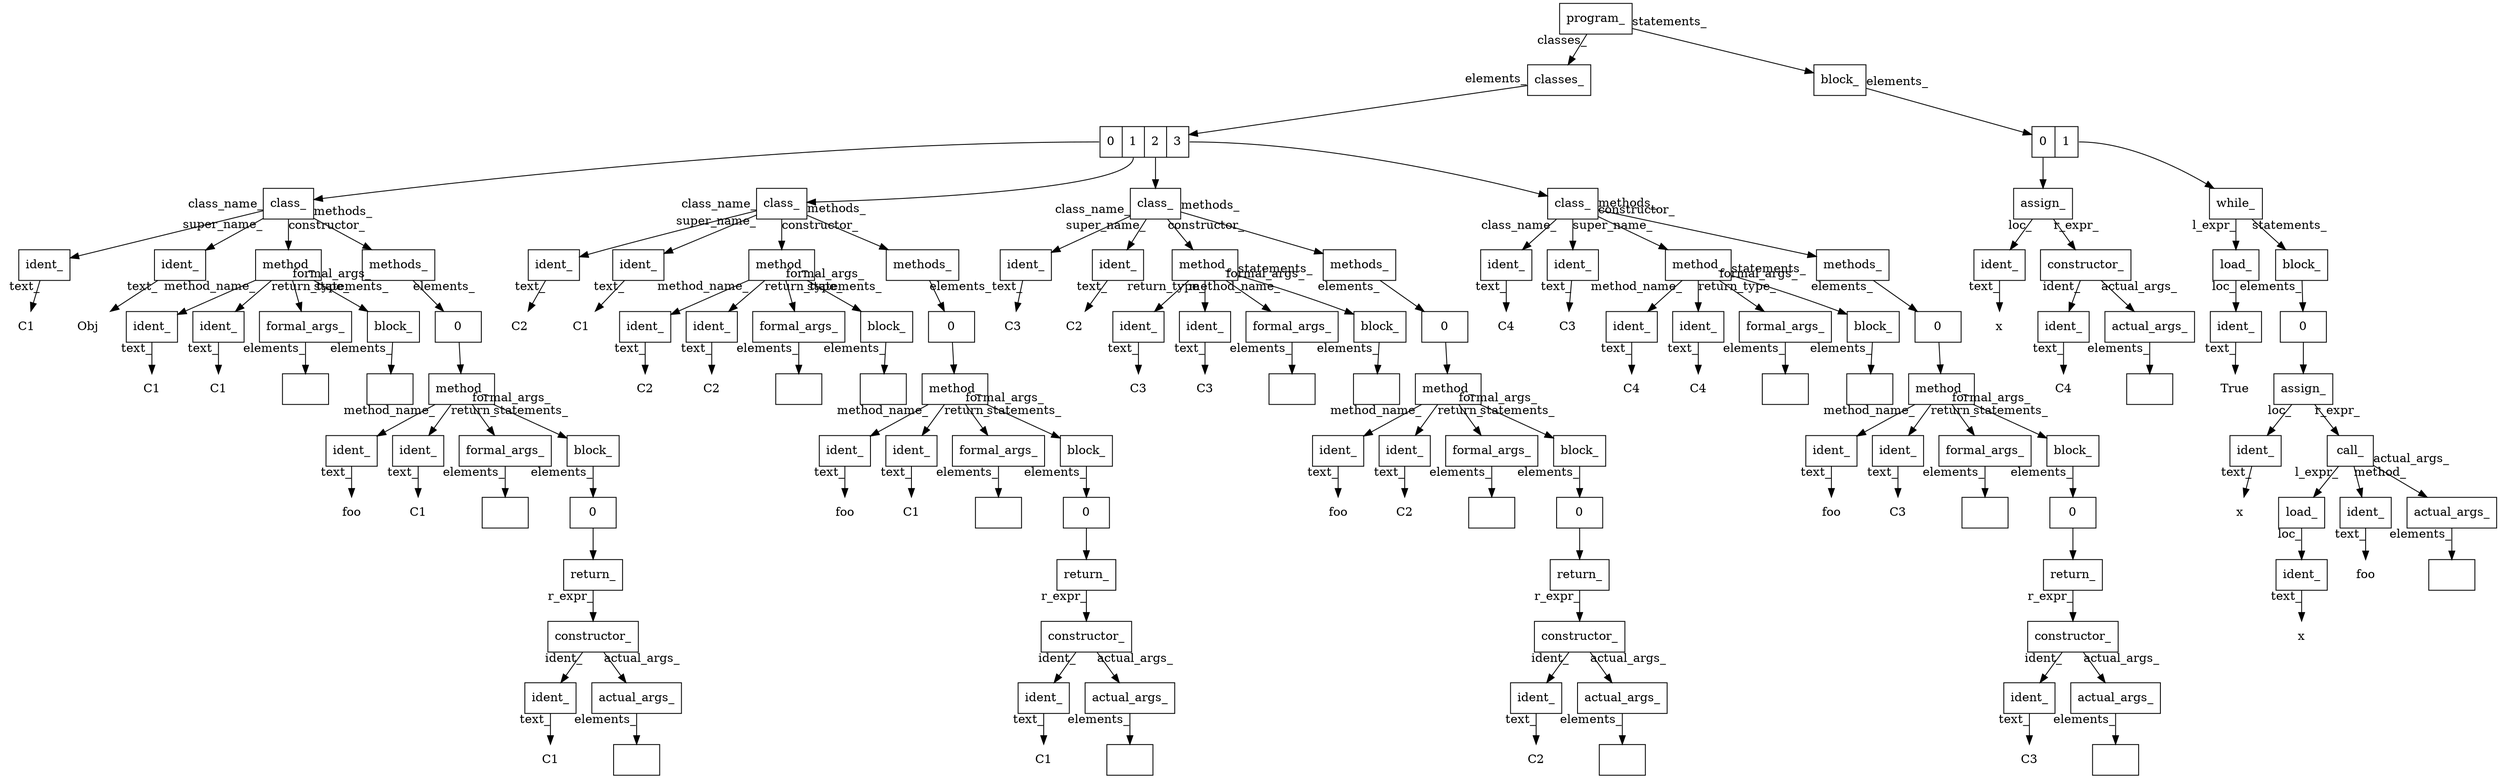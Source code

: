 digraph AST {
root[shape=box,label="program_"];
node_1[shape=box,label="classes_"];
node_2[shape=record,label="<e_0>0|<e_1>1|<e_2>2|<e_3>3"];
node_3[shape=box,label="class_"];
node_4[shape=box,label="ident_"];
node_5[shape=plaintext,label="C1"];
node_4 -> node_5 [taillabel="text_"];
node_3 -> node_4 [taillabel="class_name_"];
node_6[shape=box,label="ident_"];
node_7[shape=plaintext,label="Obj"];
node_6 -> node_7 [taillabel="text_"];
node_3 -> node_6 [taillabel="super_name_"];
node_8[shape=box,label="method_"];
node_9[shape=box,label="ident_"];
node_10[shape=plaintext,label="C1"];
node_9 -> node_10 [taillabel="text_"];
node_8 -> node_9 [taillabel="method_name_"];
node_11[shape=box,label="ident_"];
node_12[shape=plaintext,label="C1"];
node_11 -> node_12 [taillabel="text_"];
node_8 -> node_11 [taillabel="return_type_"];
node_13[shape=box,label="formal_args_"];
node_14[shape=record,label=""];
node_13 -> node_14 [taillabel="elements_"];
node_8 -> node_13 [taillabel="formal_args_"];
node_15[shape=box,label="block_"];
node_16[shape=record,label=""];
node_15 -> node_16 [taillabel="elements_"];
node_8 -> node_15 [taillabel="statements_"];
node_3 -> node_8 [taillabel="constructor_"];
node_17[shape=box,label="methods_"];
node_18[shape=record,label="<e_0>0"];
node_19[shape=box,label="method_"];
node_20[shape=box,label="ident_"];
node_21[shape=plaintext,label="foo"];
node_20 -> node_21 [taillabel="text_"];
node_19 -> node_20 [taillabel="method_name_"];
node_22[shape=box,label="ident_"];
node_23[shape=plaintext,label="C1"];
node_22 -> node_23 [taillabel="text_"];
node_19 -> node_22 [taillabel="return_"];
node_24[shape=box,label="formal_args_"];
node_25[shape=record,label=""];
node_24 -> node_25 [taillabel="elements_"];
node_19 -> node_24 [taillabel="formal_args_"];
node_26[shape=box,label="block_"];
node_27[shape=record,label="<e_0>0"];
node_28[shape=box,label="return_"];
node_29[shape=box,label="constructor_"];
node_30[shape=box,label="ident_"];
node_31[shape=plaintext,label="C1"];
node_30 -> node_31 [taillabel="text_"];
node_29 -> node_30 [taillabel="ident_"];
node_32[shape=box,label="actual_args_"];
node_33[shape=record,label=""];
node_32 -> node_33 [taillabel="elements_"];
node_29 -> node_32 [taillabel="actual_args_"];
node_28 -> node_29 [taillabel="r_expr_"];
node_27:e_0 -> node_28;
node_26 -> node_27 [taillabel="elements_"];
node_19 -> node_26 [taillabel="statements_"];
node_18:e_0 -> node_19;
node_17 -> node_18 [taillabel="elements_"];
node_3 -> node_17 [taillabel="methods_"];
node_2:e_0 -> node_3;
node_34[shape=box,label="class_"];
node_35[shape=box,label="ident_"];
node_36[shape=plaintext,label="C2"];
node_35 -> node_36 [taillabel="text_"];
node_34 -> node_35 [taillabel="class_name_"];
node_37[shape=box,label="ident_"];
node_38[shape=plaintext,label="C1"];
node_37 -> node_38 [taillabel="text_"];
node_34 -> node_37 [taillabel="super_name_"];
node_39[shape=box,label="method_"];
node_40[shape=box,label="ident_"];
node_41[shape=plaintext,label="C2"];
node_40 -> node_41 [taillabel="text_"];
node_39 -> node_40 [taillabel="method_name_"];
node_42[shape=box,label="ident_"];
node_43[shape=plaintext,label="C2"];
node_42 -> node_43 [taillabel="text_"];
node_39 -> node_42 [taillabel="return_type_"];
node_44[shape=box,label="formal_args_"];
node_45[shape=record,label=""];
node_44 -> node_45 [taillabel="elements_"];
node_39 -> node_44 [taillabel="formal_args_"];
node_46[shape=box,label="block_"];
node_47[shape=record,label=""];
node_46 -> node_47 [taillabel="elements_"];
node_39 -> node_46 [taillabel="statements_"];
node_34 -> node_39 [taillabel="constructor_"];
node_48[shape=box,label="methods_"];
node_49[shape=record,label="<e_0>0"];
node_50[shape=box,label="method_"];
node_51[shape=box,label="ident_"];
node_52[shape=plaintext,label="foo"];
node_51 -> node_52 [taillabel="text_"];
node_50 -> node_51 [taillabel="method_name_"];
node_53[shape=box,label="ident_"];
node_54[shape=plaintext,label="C1"];
node_53 -> node_54 [taillabel="text_"];
node_50 -> node_53 [taillabel="return_"];
node_55[shape=box,label="formal_args_"];
node_56[shape=record,label=""];
node_55 -> node_56 [taillabel="elements_"];
node_50 -> node_55 [taillabel="formal_args_"];
node_57[shape=box,label="block_"];
node_58[shape=record,label="<e_0>0"];
node_59[shape=box,label="return_"];
node_60[shape=box,label="constructor_"];
node_61[shape=box,label="ident_"];
node_62[shape=plaintext,label="C1"];
node_61 -> node_62 [taillabel="text_"];
node_60 -> node_61 [taillabel="ident_"];
node_63[shape=box,label="actual_args_"];
node_64[shape=record,label=""];
node_63 -> node_64 [taillabel="elements_"];
node_60 -> node_63 [taillabel="actual_args_"];
node_59 -> node_60 [taillabel="r_expr_"];
node_58:e_0 -> node_59;
node_57 -> node_58 [taillabel="elements_"];
node_50 -> node_57 [taillabel="statements_"];
node_49:e_0 -> node_50;
node_48 -> node_49 [taillabel="elements_"];
node_34 -> node_48 [taillabel="methods_"];
node_2:e_1 -> node_34;
node_65[shape=box,label="class_"];
node_66[shape=box,label="ident_"];
node_67[shape=plaintext,label="C3"];
node_66 -> node_67 [taillabel="text_"];
node_65 -> node_66 [taillabel="class_name_"];
node_68[shape=box,label="ident_"];
node_69[shape=plaintext,label="C2"];
node_68 -> node_69 [taillabel="text_"];
node_65 -> node_68 [taillabel="super_name_"];
node_70[shape=box,label="method_"];
node_71[shape=box,label="ident_"];
node_72[shape=plaintext,label="C3"];
node_71 -> node_72 [taillabel="text_"];
node_70 -> node_71 [taillabel="method_name_"];
node_73[shape=box,label="ident_"];
node_74[shape=plaintext,label="C3"];
node_73 -> node_74 [taillabel="text_"];
node_70 -> node_73 [taillabel="return_type_"];
node_75[shape=box,label="formal_args_"];
node_76[shape=record,label=""];
node_75 -> node_76 [taillabel="elements_"];
node_70 -> node_75 [taillabel="formal_args_"];
node_77[shape=box,label="block_"];
node_78[shape=record,label=""];
node_77 -> node_78 [taillabel="elements_"];
node_70 -> node_77 [taillabel="statements_"];
node_65 -> node_70 [taillabel="constructor_"];
node_79[shape=box,label="methods_"];
node_80[shape=record,label="<e_0>0"];
node_81[shape=box,label="method_"];
node_82[shape=box,label="ident_"];
node_83[shape=plaintext,label="foo"];
node_82 -> node_83 [taillabel="text_"];
node_81 -> node_82 [taillabel="method_name_"];
node_84[shape=box,label="ident_"];
node_85[shape=plaintext,label="C2"];
node_84 -> node_85 [taillabel="text_"];
node_81 -> node_84 [taillabel="return_"];
node_86[shape=box,label="formal_args_"];
node_87[shape=record,label=""];
node_86 -> node_87 [taillabel="elements_"];
node_81 -> node_86 [taillabel="formal_args_"];
node_88[shape=box,label="block_"];
node_89[shape=record,label="<e_0>0"];
node_90[shape=box,label="return_"];
node_91[shape=box,label="constructor_"];
node_92[shape=box,label="ident_"];
node_93[shape=plaintext,label="C2"];
node_92 -> node_93 [taillabel="text_"];
node_91 -> node_92 [taillabel="ident_"];
node_94[shape=box,label="actual_args_"];
node_95[shape=record,label=""];
node_94 -> node_95 [taillabel="elements_"];
node_91 -> node_94 [taillabel="actual_args_"];
node_90 -> node_91 [taillabel="r_expr_"];
node_89:e_0 -> node_90;
node_88 -> node_89 [taillabel="elements_"];
node_81 -> node_88 [taillabel="statements_"];
node_80:e_0 -> node_81;
node_79 -> node_80 [taillabel="elements_"];
node_65 -> node_79 [taillabel="methods_"];
node_2:e_2 -> node_65;
node_96[shape=box,label="class_"];
node_97[shape=box,label="ident_"];
node_98[shape=plaintext,label="C4"];
node_97 -> node_98 [taillabel="text_"];
node_96 -> node_97 [taillabel="class_name_"];
node_99[shape=box,label="ident_"];
node_100[shape=plaintext,label="C3"];
node_99 -> node_100 [taillabel="text_"];
node_96 -> node_99 [taillabel="super_name_"];
node_101[shape=box,label="method_"];
node_102[shape=box,label="ident_"];
node_103[shape=plaintext,label="C4"];
node_102 -> node_103 [taillabel="text_"];
node_101 -> node_102 [taillabel="method_name_"];
node_104[shape=box,label="ident_"];
node_105[shape=plaintext,label="C4"];
node_104 -> node_105 [taillabel="text_"];
node_101 -> node_104 [taillabel="return_type_"];
node_106[shape=box,label="formal_args_"];
node_107[shape=record,label=""];
node_106 -> node_107 [taillabel="elements_"];
node_101 -> node_106 [taillabel="formal_args_"];
node_108[shape=box,label="block_"];
node_109[shape=record,label=""];
node_108 -> node_109 [taillabel="elements_"];
node_101 -> node_108 [taillabel="statements_"];
node_96 -> node_101 [taillabel="constructor_"];
node_110[shape=box,label="methods_"];
node_111[shape=record,label="<e_0>0"];
node_112[shape=box,label="method_"];
node_113[shape=box,label="ident_"];
node_114[shape=plaintext,label="foo"];
node_113 -> node_114 [taillabel="text_"];
node_112 -> node_113 [taillabel="method_name_"];
node_115[shape=box,label="ident_"];
node_116[shape=plaintext,label="C3"];
node_115 -> node_116 [taillabel="text_"];
node_112 -> node_115 [taillabel="return_"];
node_117[shape=box,label="formal_args_"];
node_118[shape=record,label=""];
node_117 -> node_118 [taillabel="elements_"];
node_112 -> node_117 [taillabel="formal_args_"];
node_119[shape=box,label="block_"];
node_120[shape=record,label="<e_0>0"];
node_121[shape=box,label="return_"];
node_122[shape=box,label="constructor_"];
node_123[shape=box,label="ident_"];
node_124[shape=plaintext,label="C3"];
node_123 -> node_124 [taillabel="text_"];
node_122 -> node_123 [taillabel="ident_"];
node_125[shape=box,label="actual_args_"];
node_126[shape=record,label=""];
node_125 -> node_126 [taillabel="elements_"];
node_122 -> node_125 [taillabel="actual_args_"];
node_121 -> node_122 [taillabel="r_expr_"];
node_120:e_0 -> node_121;
node_119 -> node_120 [taillabel="elements_"];
node_112 -> node_119 [taillabel="statements_"];
node_111:e_0 -> node_112;
node_110 -> node_111 [taillabel="elements_"];
node_96 -> node_110 [taillabel="methods_"];
node_2:e_3 -> node_96;
node_1 -> node_2 [taillabel="elements_"];
root -> node_1 [taillabel="classes_"];
node_127[shape=box,label="block_"];
node_128[shape=record,label="<e_0>0|<e_1>1"];
node_129[shape=box,label="assign_"];
node_130[shape=box,label="ident_"];
node_131[shape=plaintext,label="x"];
node_130 -> node_131 [taillabel="text_"];
node_129 -> node_130 [taillabel="loc_"];
node_132[shape=box,label="constructor_"];
node_133[shape=box,label="ident_"];
node_134[shape=plaintext,label="C4"];
node_133 -> node_134 [taillabel="text_"];
node_132 -> node_133 [taillabel="ident_"];
node_135[shape=box,label="actual_args_"];
node_136[shape=record,label=""];
node_135 -> node_136 [taillabel="elements_"];
node_132 -> node_135 [taillabel="actual_args_"];
node_129 -> node_132 [taillabel="r_expr_"];
node_128:e_0 -> node_129;
node_137[shape=box,label="while_"];
node_138[shape=box,label="load_"];
node_139[shape=box,label="ident_"];
node_140[shape=plaintext,label="True"];
node_139 -> node_140 [taillabel="text_"];
node_138 -> node_139 [taillabel="loc_"];
node_137 -> node_138 [taillabel="l_expr_"];
node_141[shape=box,label="block_"];
node_142[shape=record,label="<e_0>0"];
node_143[shape=box,label="assign_"];
node_144[shape=box,label="ident_"];
node_145[shape=plaintext,label="x"];
node_144 -> node_145 [taillabel="text_"];
node_143 -> node_144 [taillabel="loc_"];
node_146[shape=box,label="call_"];
node_147[shape=box,label="load_"];
node_148[shape=box,label="ident_"];
node_149[shape=plaintext,label="x"];
node_148 -> node_149 [taillabel="text_"];
node_147 -> node_148 [taillabel="loc_"];
node_146 -> node_147 [taillabel="l_expr_"];
node_150[shape=box,label="ident_"];
node_151[shape=plaintext,label="foo"];
node_150 -> node_151 [taillabel="text_"];
node_146 -> node_150 [taillabel="method_"];
node_152[shape=box,label="actual_args_"];
node_153[shape=record,label=""];
node_152 -> node_153 [taillabel="elements_"];
node_146 -> node_152 [taillabel="actual_args_"];
node_143 -> node_146 [taillabel="r_expr_"];
node_142:e_0 -> node_143;
node_141 -> node_142 [taillabel="elements_"];
node_137 -> node_141 [taillabel="statements_"];
node_128:e_1 -> node_137;
node_127 -> node_128 [taillabel="elements_"];
root -> node_127 [taillabel="statements_"];
}
